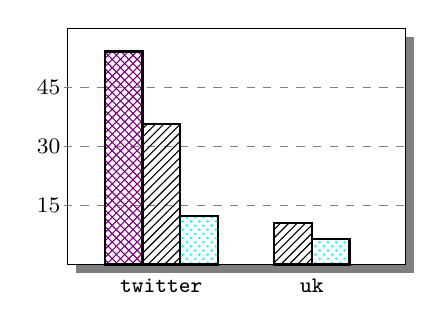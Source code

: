 \begin{tikzpicture}[xscale=0.043,yscale=0.03]

  \draw[preaction={fill=black,opacity=.5,transform canvas={xshift=3,yshift=-3}},black][fill=white] (0,0) rectangle (100, 100);

  \draw[dashed, gray] (-1, 25) -- (101, 25);
  \draw[dashed, gray] (-1, 50) -- (101, 50);
  \draw[dashed, gray] (-1, 75) -- (101, 75);

  \draw[thick, black] (-5.5, 25.00) node[align=right] {\footnotesize{15}};
  \draw[thick, black] (-5.5, 50.00) node[align=right] {\footnotesize{30}};
  \draw[thick, black] (-5.5, 75.00) node[align=right] {\footnotesize{45}};

  \draw[thick, pattern=crosshatch, pattern color=violet] (11.11,0) rectangle (22.22,90.17);
  \draw[thick, pattern=north east lines, pattern color=black] (22.22,0) rectangle (33.33,59.33);
  \draw[thick, pattern=crosshatch dots, pattern color=cyan] (33.33,0) rectangle (44.44,20.50);

  \draw[thick, pattern=north east lines, pattern color=black] (61.11,0) rectangle (72.22,17.67);
  \draw[thick, pattern=crosshatch dots, pattern color=cyan] (72.22,0) rectangle (83.33,10.67);

  \draw[thick, black] (27.78, -9) node {\footnotesize{\tt{twitter}}};
  \draw[thick, black] (72.22, -9) node {\footnotesize{\tt{uk}}};

\end{tikzpicture}
